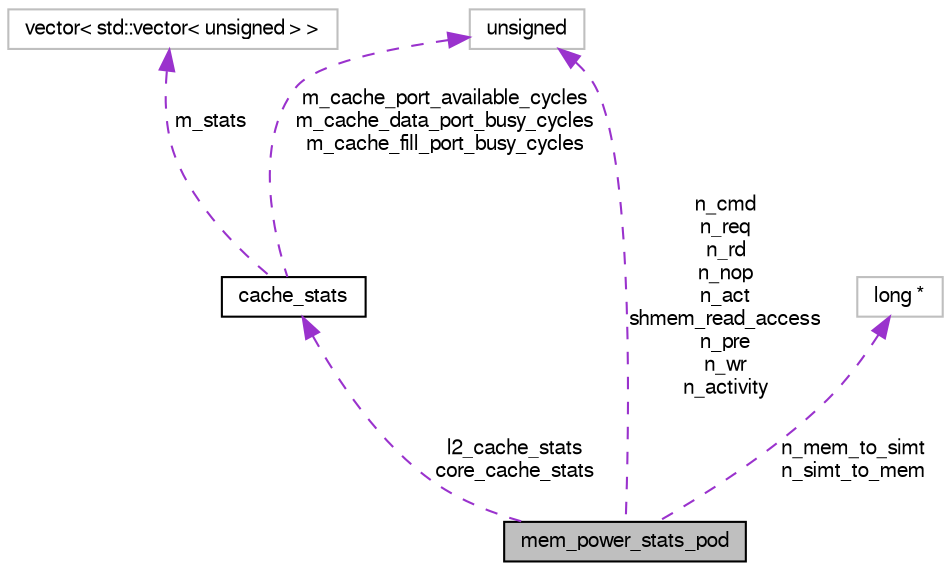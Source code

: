digraph G
{
  bgcolor="transparent";
  edge [fontname="FreeSans",fontsize="10",labelfontname="FreeSans",labelfontsize="10"];
  node [fontname="FreeSans",fontsize="10",shape=record];
  Node1 [label="mem_power_stats_pod",height=0.2,width=0.4,color="black", fillcolor="grey75", style="filled" fontcolor="black"];
  Node2 -> Node1 [dir=back,color="darkorchid3",fontsize="10",style="dashed",label="l2_cache_stats\ncore_cache_stats",fontname="FreeSans"];
  Node2 [label="cache_stats",height=0.2,width=0.4,color="black",URL="$classcache__stats.html"];
  Node3 -> Node2 [dir=back,color="darkorchid3",fontsize="10",style="dashed",label="m_stats",fontname="FreeSans"];
  Node3 [label="vector\< std::vector\< unsigned \> \>",height=0.2,width=0.4,color="grey75"];
  Node4 -> Node2 [dir=back,color="darkorchid3",fontsize="10",style="dashed",label="m_cache_port_available_cycles\nm_cache_data_port_busy_cycles\nm_cache_fill_port_busy_cycles",fontname="FreeSans"];
  Node4 [label="unsigned",height=0.2,width=0.4,color="grey75"];
  Node5 -> Node1 [dir=back,color="darkorchid3",fontsize="10",style="dashed",label="n_mem_to_simt\nn_simt_to_mem",fontname="FreeSans"];
  Node5 [label="long *",height=0.2,width=0.4,color="grey75"];
  Node4 -> Node1 [dir=back,color="darkorchid3",fontsize="10",style="dashed",label="n_cmd\nn_req\nn_rd\nn_nop\nn_act\nshmem_read_access\nn_pre\nn_wr\nn_activity",fontname="FreeSans"];
}
